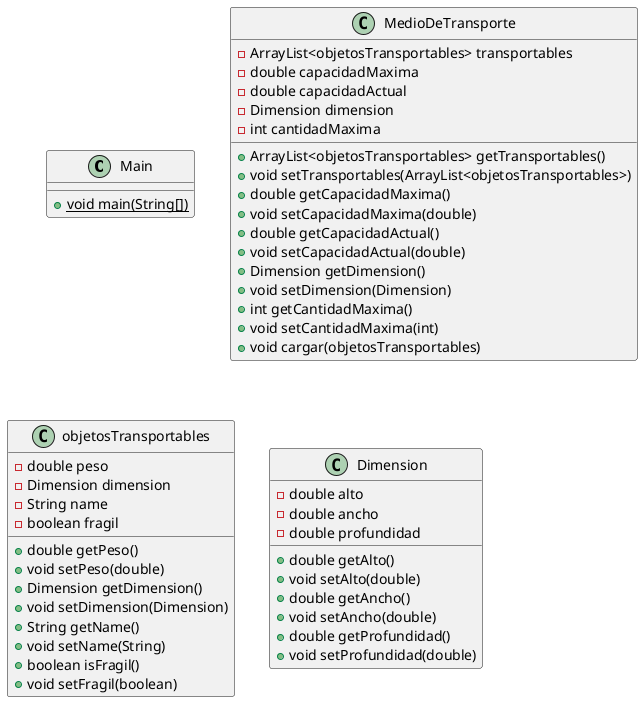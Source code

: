 @startuml
class Main {
+ {static} void main(String[])
}
class MedioDeTransporte {
- ArrayList<objetosTransportables> transportables
- double capacidadMaxima
- double capacidadActual
- Dimension dimension
- int cantidadMaxima
+ ArrayList<objetosTransportables> getTransportables()
+ void setTransportables(ArrayList<objetosTransportables>)
+ double getCapacidadMaxima()
+ void setCapacidadMaxima(double)
+ double getCapacidadActual()
+ void setCapacidadActual(double)
+ Dimension getDimension()
+ void setDimension(Dimension)
+ int getCantidadMaxima()
+ void setCantidadMaxima(int)
+ void cargar(objetosTransportables)
}
class objetosTransportables {
- double peso
- Dimension dimension
- String name
- boolean fragil
+ double getPeso()
+ void setPeso(double)
+ Dimension getDimension()
+ void setDimension(Dimension)
+ String getName()
+ void setName(String)
+ boolean isFragil()
+ void setFragil(boolean)
}
class Dimension {
- double alto
- double ancho
- double profundidad
+ double getAlto()
+ void setAlto(double)
+ double getAncho()
+ void setAncho(double)
+ double getProfundidad()
+ void setProfundidad(double)
}
@enduml